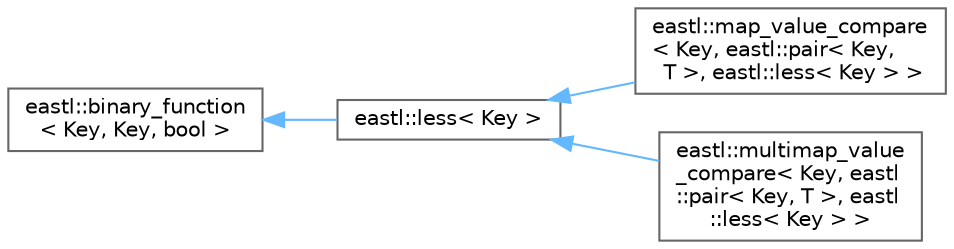 digraph "类继承关系图"
{
 // LATEX_PDF_SIZE
  bgcolor="transparent";
  edge [fontname=Helvetica,fontsize=10,labelfontname=Helvetica,labelfontsize=10];
  node [fontname=Helvetica,fontsize=10,shape=box,height=0.2,width=0.4];
  rankdir="LR";
  Node0 [id="Node000000",label="eastl::binary_function\l\< Key, Key, bool \>",height=0.2,width=0.4,color="grey40", fillcolor="white", style="filled",URL="$structeastl_1_1binary__function.html",tooltip=" "];
  Node0 -> Node1 [id="edge626_Node000000_Node000001",dir="back",color="steelblue1",style="solid",tooltip=" "];
  Node1 [id="Node000001",label="eastl::less\< Key \>",height=0.2,width=0.4,color="grey40", fillcolor="white", style="filled",URL="$structeastl_1_1less.html",tooltip=" "];
  Node1 -> Node2 [id="edge627_Node000001_Node000002",dir="back",color="steelblue1",style="solid",tooltip=" "];
  Node2 [id="Node000002",label="eastl::map_value_compare\l\< Key, eastl::pair\< Key,\l T \>, eastl::less\< Key \> \>",height=0.2,width=0.4,color="grey40", fillcolor="white", style="filled",URL="$classeastl_1_1map__value__compare.html",tooltip=" "];
  Node1 -> Node3 [id="edge628_Node000001_Node000003",dir="back",color="steelblue1",style="solid",tooltip=" "];
  Node3 [id="Node000003",label="eastl::multimap_value\l_compare\< Key, eastl\l::pair\< Key, T \>, eastl\l::less\< Key \> \>",height=0.2,width=0.4,color="grey40", fillcolor="white", style="filled",URL="$classeastl_1_1multimap__value__compare.html",tooltip=" "];
}
